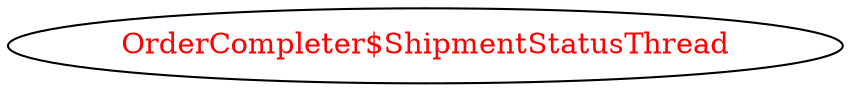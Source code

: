 digraph dependencyGraph {
 concentrate=true;
 ranksep="2.0";
 rankdir="LR"; 
 splines="ortho";
"OrderCompleter$ShipmentStatusThread" [fontcolor="red"];
}